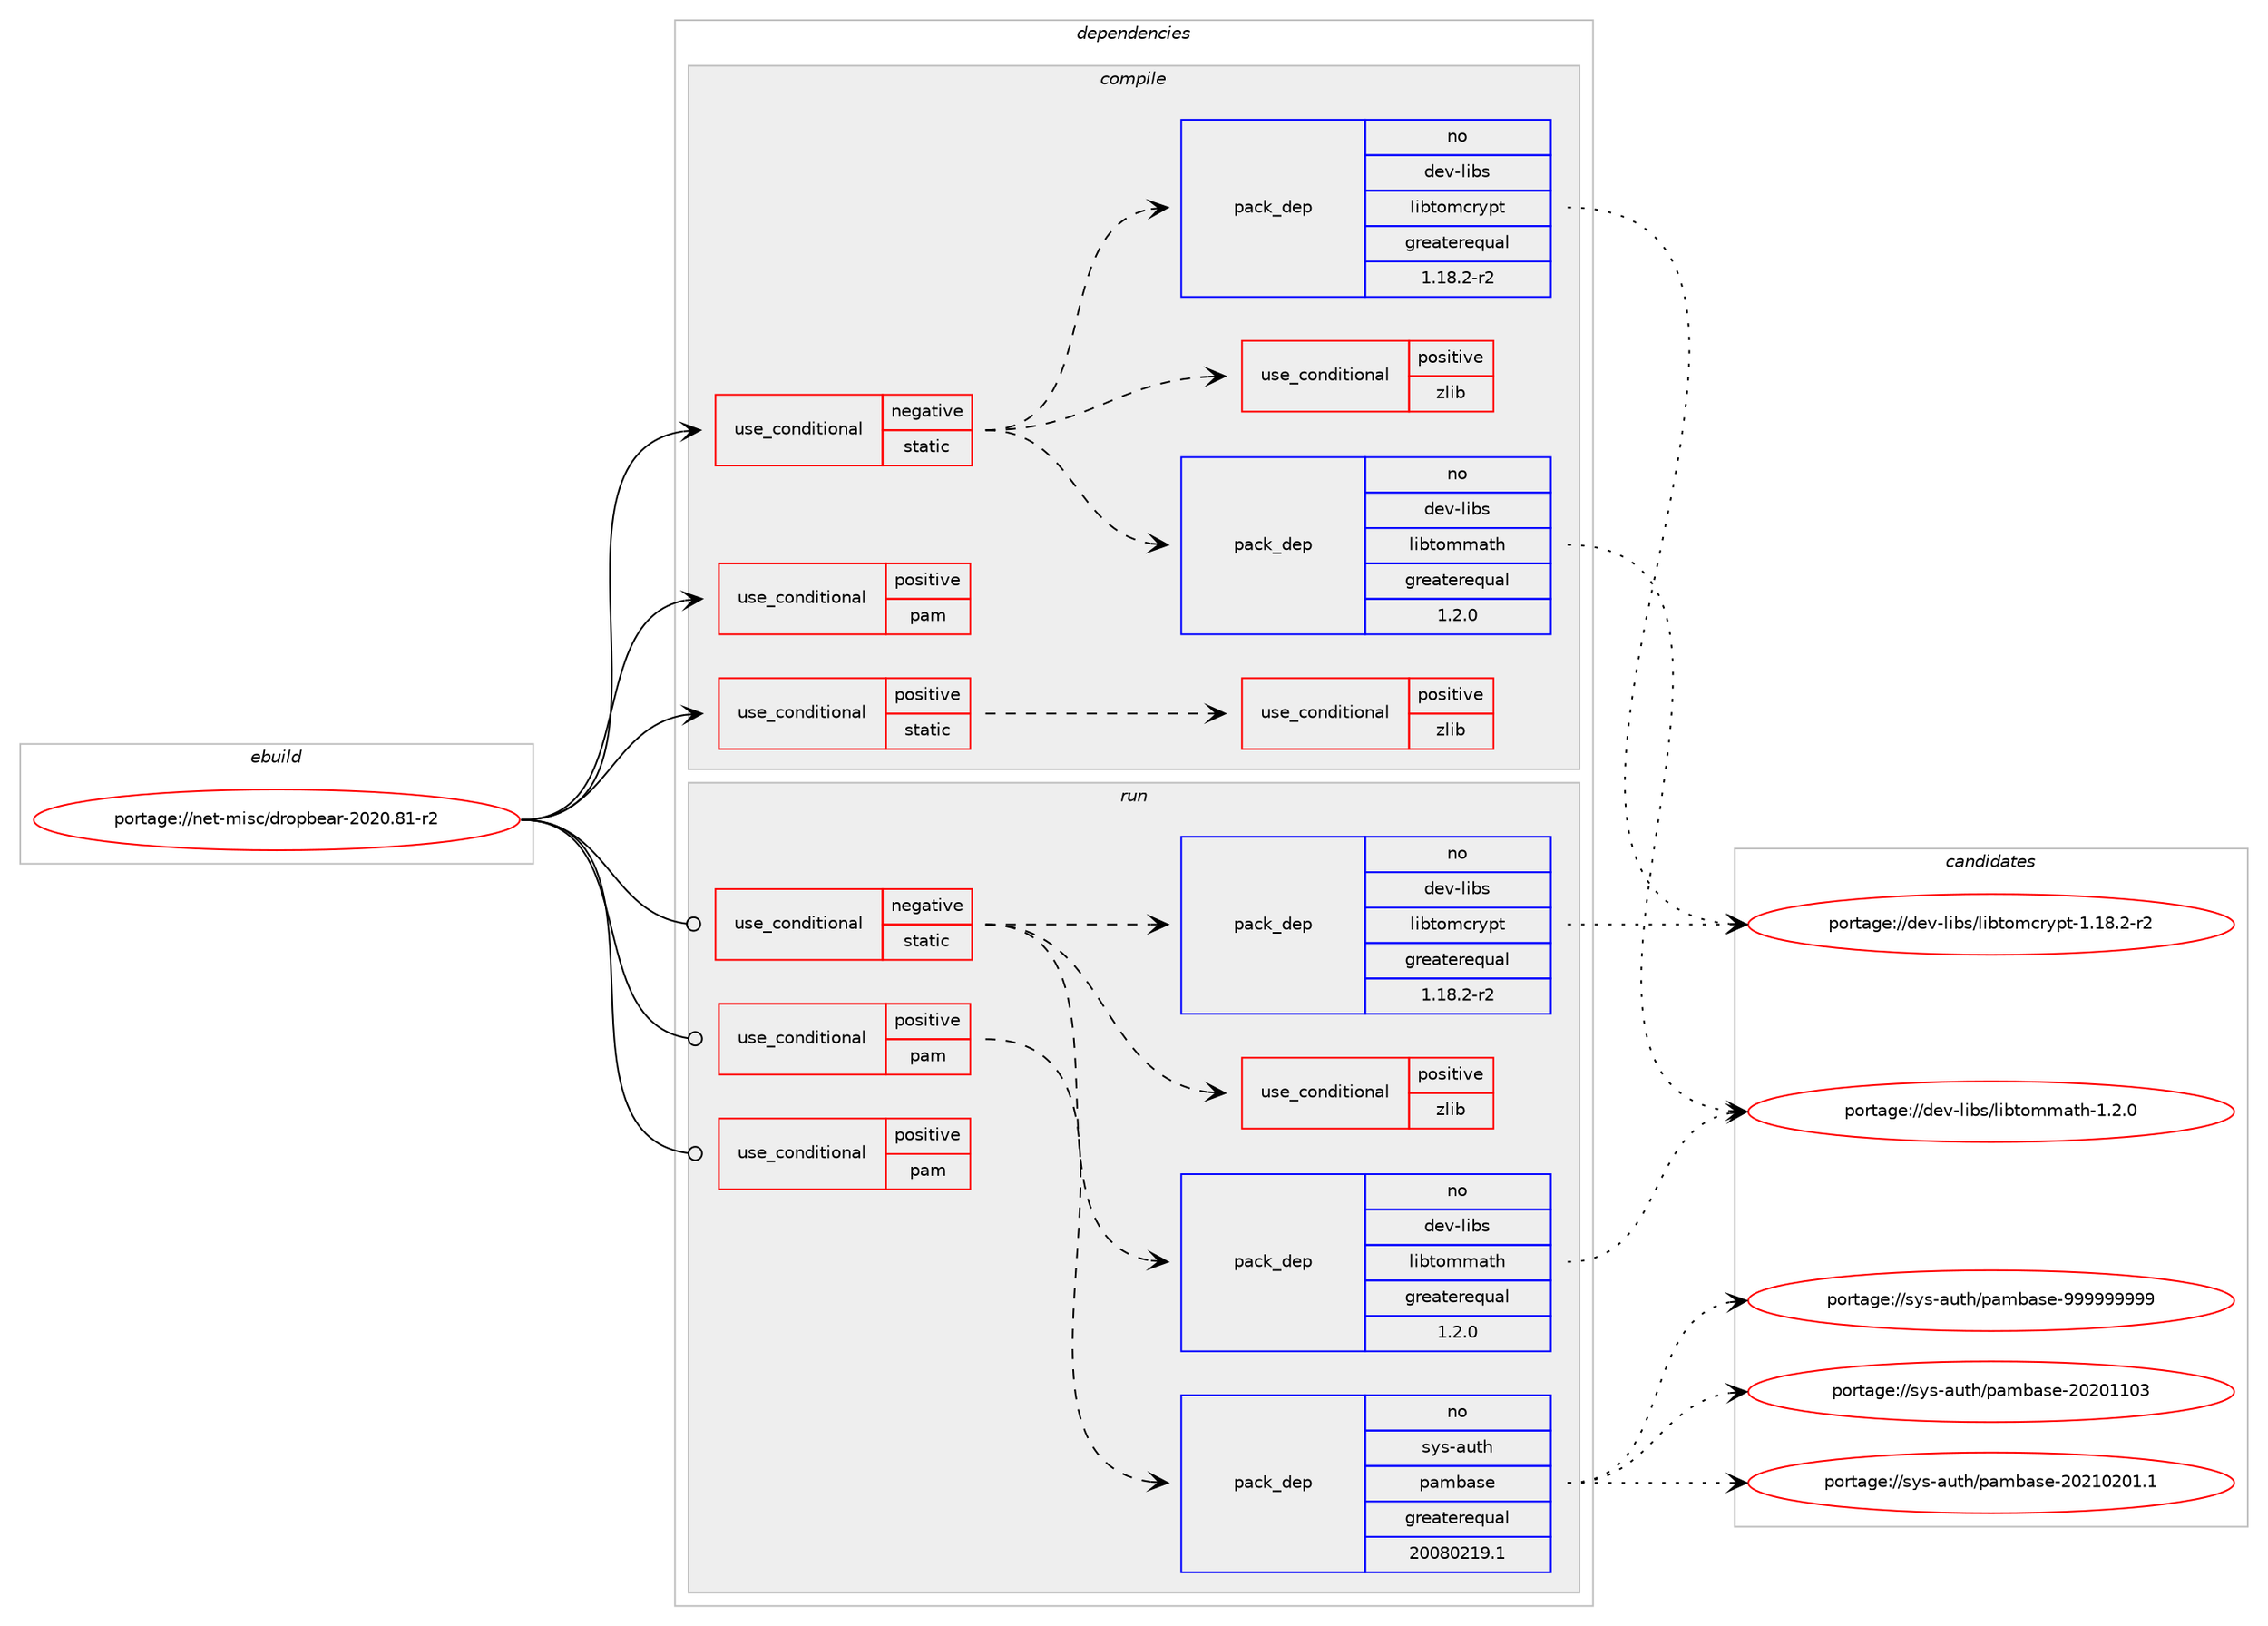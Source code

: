 digraph prolog {

# *************
# Graph options
# *************

newrank=true;
concentrate=true;
compound=true;
graph [rankdir=LR,fontname=Helvetica,fontsize=10,ranksep=1.5];#, ranksep=2.5, nodesep=0.2];
edge  [arrowhead=vee];
node  [fontname=Helvetica,fontsize=10];

# **********
# The ebuild
# **********

subgraph cluster_leftcol {
color=gray;
rank=same;
label=<<i>ebuild</i>>;
id [label="portage://net-misc/dropbear-2020.81-r2", color=red, width=4, href="../net-misc/dropbear-2020.81-r2.svg"];
}

# ****************
# The dependencies
# ****************

subgraph cluster_midcol {
color=gray;
label=<<i>dependencies</i>>;
subgraph cluster_compile {
fillcolor="#eeeeee";
style=filled;
label=<<i>compile</i>>;
subgraph cond462 {
dependency735 [label=<<TABLE BORDER="0" CELLBORDER="1" CELLSPACING="0" CELLPADDING="4"><TR><TD ROWSPAN="3" CELLPADDING="10">use_conditional</TD></TR><TR><TD>negative</TD></TR><TR><TD>static</TD></TR></TABLE>>, shape=none, color=red];
subgraph pack267 {
dependency736 [label=<<TABLE BORDER="0" CELLBORDER="1" CELLSPACING="0" CELLPADDING="4" WIDTH="220"><TR><TD ROWSPAN="6" CELLPADDING="30">pack_dep</TD></TR><TR><TD WIDTH="110">no</TD></TR><TR><TD>dev-libs</TD></TR><TR><TD>libtomcrypt</TD></TR><TR><TD>greaterequal</TD></TR><TR><TD>1.18.2-r2</TD></TR></TABLE>>, shape=none, color=blue];
}
dependency735:e -> dependency736:w [weight=20,style="dashed",arrowhead="vee"];
subgraph pack268 {
dependency737 [label=<<TABLE BORDER="0" CELLBORDER="1" CELLSPACING="0" CELLPADDING="4" WIDTH="220"><TR><TD ROWSPAN="6" CELLPADDING="30">pack_dep</TD></TR><TR><TD WIDTH="110">no</TD></TR><TR><TD>dev-libs</TD></TR><TR><TD>libtommath</TD></TR><TR><TD>greaterequal</TD></TR><TR><TD>1.2.0</TD></TR></TABLE>>, shape=none, color=blue];
}
dependency735:e -> dependency737:w [weight=20,style="dashed",arrowhead="vee"];
subgraph cond463 {
dependency738 [label=<<TABLE BORDER="0" CELLBORDER="1" CELLSPACING="0" CELLPADDING="4"><TR><TD ROWSPAN="3" CELLPADDING="10">use_conditional</TD></TR><TR><TD>positive</TD></TR><TR><TD>zlib</TD></TR></TABLE>>, shape=none, color=red];
# *** BEGIN UNKNOWN DEPENDENCY TYPE (TODO) ***
# dependency738 -> package_dependency(portage://net-misc/dropbear-2020.81-r2,install,no,sys-libs,zlib,none,[,,],[],[])
# *** END UNKNOWN DEPENDENCY TYPE (TODO) ***

}
dependency735:e -> dependency738:w [weight=20,style="dashed",arrowhead="vee"];
}
id:e -> dependency735:w [weight=20,style="solid",arrowhead="vee"];
subgraph cond464 {
dependency739 [label=<<TABLE BORDER="0" CELLBORDER="1" CELLSPACING="0" CELLPADDING="4"><TR><TD ROWSPAN="3" CELLPADDING="10">use_conditional</TD></TR><TR><TD>positive</TD></TR><TR><TD>pam</TD></TR></TABLE>>, shape=none, color=red];
# *** BEGIN UNKNOWN DEPENDENCY TYPE (TODO) ***
# dependency739 -> package_dependency(portage://net-misc/dropbear-2020.81-r2,install,no,sys-libs,pam,none,[,,],[],[])
# *** END UNKNOWN DEPENDENCY TYPE (TODO) ***

}
id:e -> dependency739:w [weight=20,style="solid",arrowhead="vee"];
subgraph cond465 {
dependency740 [label=<<TABLE BORDER="0" CELLBORDER="1" CELLSPACING="0" CELLPADDING="4"><TR><TD ROWSPAN="3" CELLPADDING="10">use_conditional</TD></TR><TR><TD>positive</TD></TR><TR><TD>static</TD></TR></TABLE>>, shape=none, color=red];
subgraph cond466 {
dependency741 [label=<<TABLE BORDER="0" CELLBORDER="1" CELLSPACING="0" CELLPADDING="4"><TR><TD ROWSPAN="3" CELLPADDING="10">use_conditional</TD></TR><TR><TD>positive</TD></TR><TR><TD>zlib</TD></TR></TABLE>>, shape=none, color=red];
# *** BEGIN UNKNOWN DEPENDENCY TYPE (TODO) ***
# dependency741 -> package_dependency(portage://net-misc/dropbear-2020.81-r2,install,no,sys-libs,zlib,none,[,,],[],[use(enable(static-libs),positive)])
# *** END UNKNOWN DEPENDENCY TYPE (TODO) ***

}
dependency740:e -> dependency741:w [weight=20,style="dashed",arrowhead="vee"];
}
id:e -> dependency740:w [weight=20,style="solid",arrowhead="vee"];
# *** BEGIN UNKNOWN DEPENDENCY TYPE (TODO) ***
# id -> package_dependency(portage://net-misc/dropbear-2020.81-r2,install,no,acct-group,sshd,none,[,,],[],[])
# *** END UNKNOWN DEPENDENCY TYPE (TODO) ***

# *** BEGIN UNKNOWN DEPENDENCY TYPE (TODO) ***
# id -> package_dependency(portage://net-misc/dropbear-2020.81-r2,install,no,acct-user,sshd,none,[,,],[],[])
# *** END UNKNOWN DEPENDENCY TYPE (TODO) ***

}
subgraph cluster_compileandrun {
fillcolor="#eeeeee";
style=filled;
label=<<i>compile and run</i>>;
}
subgraph cluster_run {
fillcolor="#eeeeee";
style=filled;
label=<<i>run</i>>;
subgraph cond467 {
dependency742 [label=<<TABLE BORDER="0" CELLBORDER="1" CELLSPACING="0" CELLPADDING="4"><TR><TD ROWSPAN="3" CELLPADDING="10">use_conditional</TD></TR><TR><TD>negative</TD></TR><TR><TD>static</TD></TR></TABLE>>, shape=none, color=red];
subgraph pack269 {
dependency743 [label=<<TABLE BORDER="0" CELLBORDER="1" CELLSPACING="0" CELLPADDING="4" WIDTH="220"><TR><TD ROWSPAN="6" CELLPADDING="30">pack_dep</TD></TR><TR><TD WIDTH="110">no</TD></TR><TR><TD>dev-libs</TD></TR><TR><TD>libtomcrypt</TD></TR><TR><TD>greaterequal</TD></TR><TR><TD>1.18.2-r2</TD></TR></TABLE>>, shape=none, color=blue];
}
dependency742:e -> dependency743:w [weight=20,style="dashed",arrowhead="vee"];
subgraph pack270 {
dependency744 [label=<<TABLE BORDER="0" CELLBORDER="1" CELLSPACING="0" CELLPADDING="4" WIDTH="220"><TR><TD ROWSPAN="6" CELLPADDING="30">pack_dep</TD></TR><TR><TD WIDTH="110">no</TD></TR><TR><TD>dev-libs</TD></TR><TR><TD>libtommath</TD></TR><TR><TD>greaterequal</TD></TR><TR><TD>1.2.0</TD></TR></TABLE>>, shape=none, color=blue];
}
dependency742:e -> dependency744:w [weight=20,style="dashed",arrowhead="vee"];
subgraph cond468 {
dependency745 [label=<<TABLE BORDER="0" CELLBORDER="1" CELLSPACING="0" CELLPADDING="4"><TR><TD ROWSPAN="3" CELLPADDING="10">use_conditional</TD></TR><TR><TD>positive</TD></TR><TR><TD>zlib</TD></TR></TABLE>>, shape=none, color=red];
# *** BEGIN UNKNOWN DEPENDENCY TYPE (TODO) ***
# dependency745 -> package_dependency(portage://net-misc/dropbear-2020.81-r2,run,no,sys-libs,zlib,none,[,,],[],[])
# *** END UNKNOWN DEPENDENCY TYPE (TODO) ***

}
dependency742:e -> dependency745:w [weight=20,style="dashed",arrowhead="vee"];
}
id:e -> dependency742:w [weight=20,style="solid",arrowhead="odot"];
subgraph cond469 {
dependency746 [label=<<TABLE BORDER="0" CELLBORDER="1" CELLSPACING="0" CELLPADDING="4"><TR><TD ROWSPAN="3" CELLPADDING="10">use_conditional</TD></TR><TR><TD>positive</TD></TR><TR><TD>pam</TD></TR></TABLE>>, shape=none, color=red];
subgraph pack271 {
dependency747 [label=<<TABLE BORDER="0" CELLBORDER="1" CELLSPACING="0" CELLPADDING="4" WIDTH="220"><TR><TD ROWSPAN="6" CELLPADDING="30">pack_dep</TD></TR><TR><TD WIDTH="110">no</TD></TR><TR><TD>sys-auth</TD></TR><TR><TD>pambase</TD></TR><TR><TD>greaterequal</TD></TR><TR><TD>20080219.1</TD></TR></TABLE>>, shape=none, color=blue];
}
dependency746:e -> dependency747:w [weight=20,style="dashed",arrowhead="vee"];
}
id:e -> dependency746:w [weight=20,style="solid",arrowhead="odot"];
subgraph cond470 {
dependency748 [label=<<TABLE BORDER="0" CELLBORDER="1" CELLSPACING="0" CELLPADDING="4"><TR><TD ROWSPAN="3" CELLPADDING="10">use_conditional</TD></TR><TR><TD>positive</TD></TR><TR><TD>pam</TD></TR></TABLE>>, shape=none, color=red];
# *** BEGIN UNKNOWN DEPENDENCY TYPE (TODO) ***
# dependency748 -> package_dependency(portage://net-misc/dropbear-2020.81-r2,run,no,sys-libs,pam,none,[,,],[],[])
# *** END UNKNOWN DEPENDENCY TYPE (TODO) ***

}
id:e -> dependency748:w [weight=20,style="solid",arrowhead="odot"];
# *** BEGIN UNKNOWN DEPENDENCY TYPE (TODO) ***
# id -> package_dependency(portage://net-misc/dropbear-2020.81-r2,run,no,acct-group,sshd,none,[,,],[],[])
# *** END UNKNOWN DEPENDENCY TYPE (TODO) ***

# *** BEGIN UNKNOWN DEPENDENCY TYPE (TODO) ***
# id -> package_dependency(portage://net-misc/dropbear-2020.81-r2,run,no,acct-user,sshd,none,[,,],[],[])
# *** END UNKNOWN DEPENDENCY TYPE (TODO) ***

}
}

# **************
# The candidates
# **************

subgraph cluster_choices {
rank=same;
color=gray;
label=<<i>candidates</i>>;

subgraph choice267 {
color=black;
nodesep=1;
choice1001011184510810598115471081059811611110999114121112116454946495646504511450 [label="portage://dev-libs/libtomcrypt-1.18.2-r2", color=red, width=4,href="../dev-libs/libtomcrypt-1.18.2-r2.svg"];
dependency736:e -> choice1001011184510810598115471081059811611110999114121112116454946495646504511450:w [style=dotted,weight="100"];
}
subgraph choice268 {
color=black;
nodesep=1;
choice1001011184510810598115471081059811611110910997116104454946504648 [label="portage://dev-libs/libtommath-1.2.0", color=red, width=4,href="../dev-libs/libtommath-1.2.0.svg"];
dependency737:e -> choice1001011184510810598115471081059811611110910997116104454946504648:w [style=dotted,weight="100"];
}
subgraph choice269 {
color=black;
nodesep=1;
choice1001011184510810598115471081059811611110999114121112116454946495646504511450 [label="portage://dev-libs/libtomcrypt-1.18.2-r2", color=red, width=4,href="../dev-libs/libtomcrypt-1.18.2-r2.svg"];
dependency743:e -> choice1001011184510810598115471081059811611110999114121112116454946495646504511450:w [style=dotted,weight="100"];
}
subgraph choice270 {
color=black;
nodesep=1;
choice1001011184510810598115471081059811611110910997116104454946504648 [label="portage://dev-libs/libtommath-1.2.0", color=red, width=4,href="../dev-libs/libtommath-1.2.0.svg"];
dependency744:e -> choice1001011184510810598115471081059811611110910997116104454946504648:w [style=dotted,weight="100"];
}
subgraph choice271 {
color=black;
nodesep=1;
choice115121115459711711610447112971099897115101455048504849494851 [label="portage://sys-auth/pambase-20201103", color=red, width=4,href="../sys-auth/pambase-20201103.svg"];
choice1151211154597117116104471129710998971151014550485049485048494649 [label="portage://sys-auth/pambase-20210201.1", color=red, width=4,href="../sys-auth/pambase-20210201.1.svg"];
choice11512111545971171161044711297109989711510145575757575757575757 [label="portage://sys-auth/pambase-999999999", color=red, width=4,href="../sys-auth/pambase-999999999.svg"];
dependency747:e -> choice115121115459711711610447112971099897115101455048504849494851:w [style=dotted,weight="100"];
dependency747:e -> choice1151211154597117116104471129710998971151014550485049485048494649:w [style=dotted,weight="100"];
dependency747:e -> choice11512111545971171161044711297109989711510145575757575757575757:w [style=dotted,weight="100"];
}
}

}
